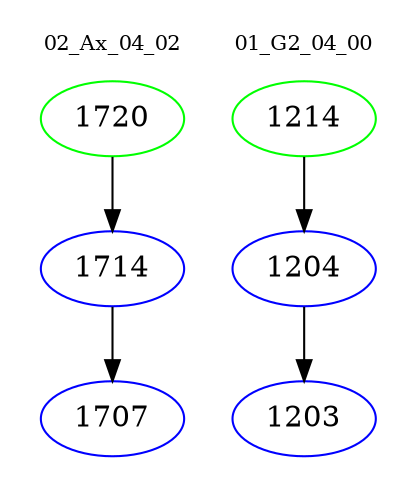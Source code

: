 digraph{
subgraph cluster_0 {
color = white
label = "02_Ax_04_02";
fontsize=10;
T0_1720 [label="1720", color="green"]
T0_1720 -> T0_1714 [color="black"]
T0_1714 [label="1714", color="blue"]
T0_1714 -> T0_1707 [color="black"]
T0_1707 [label="1707", color="blue"]
}
subgraph cluster_1 {
color = white
label = "01_G2_04_00";
fontsize=10;
T1_1214 [label="1214", color="green"]
T1_1214 -> T1_1204 [color="black"]
T1_1204 [label="1204", color="blue"]
T1_1204 -> T1_1203 [color="black"]
T1_1203 [label="1203", color="blue"]
}
}
